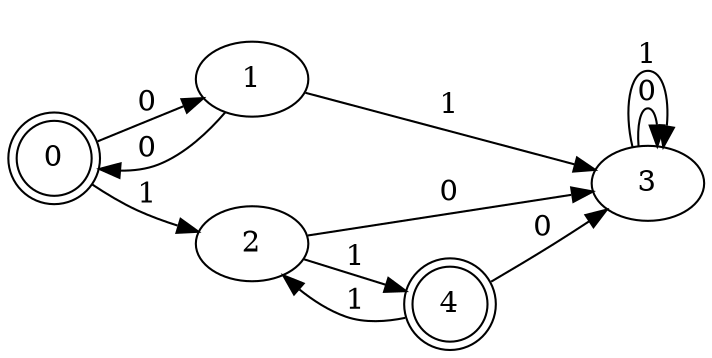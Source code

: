 digraph Automata {
	rankdir=LR
	0 [label=0 shape=doublecircle]
	0 -> 1 [label=0]
	0 -> 2 [label=1]
	1 [label=1]
	1 -> 0 [label=0]
	1 -> 3 [label=1]
	2 [label=2]
	2 -> 3 [label=0]
	2 -> 4 [label=1]
	3 [label=3]
	3 -> 3 [label=0]
	3 -> 3 [label=1]
	4 [label=4 shape=doublecircle]
	4 -> 3 [label=0]
	4 -> 2 [label=1]
}
